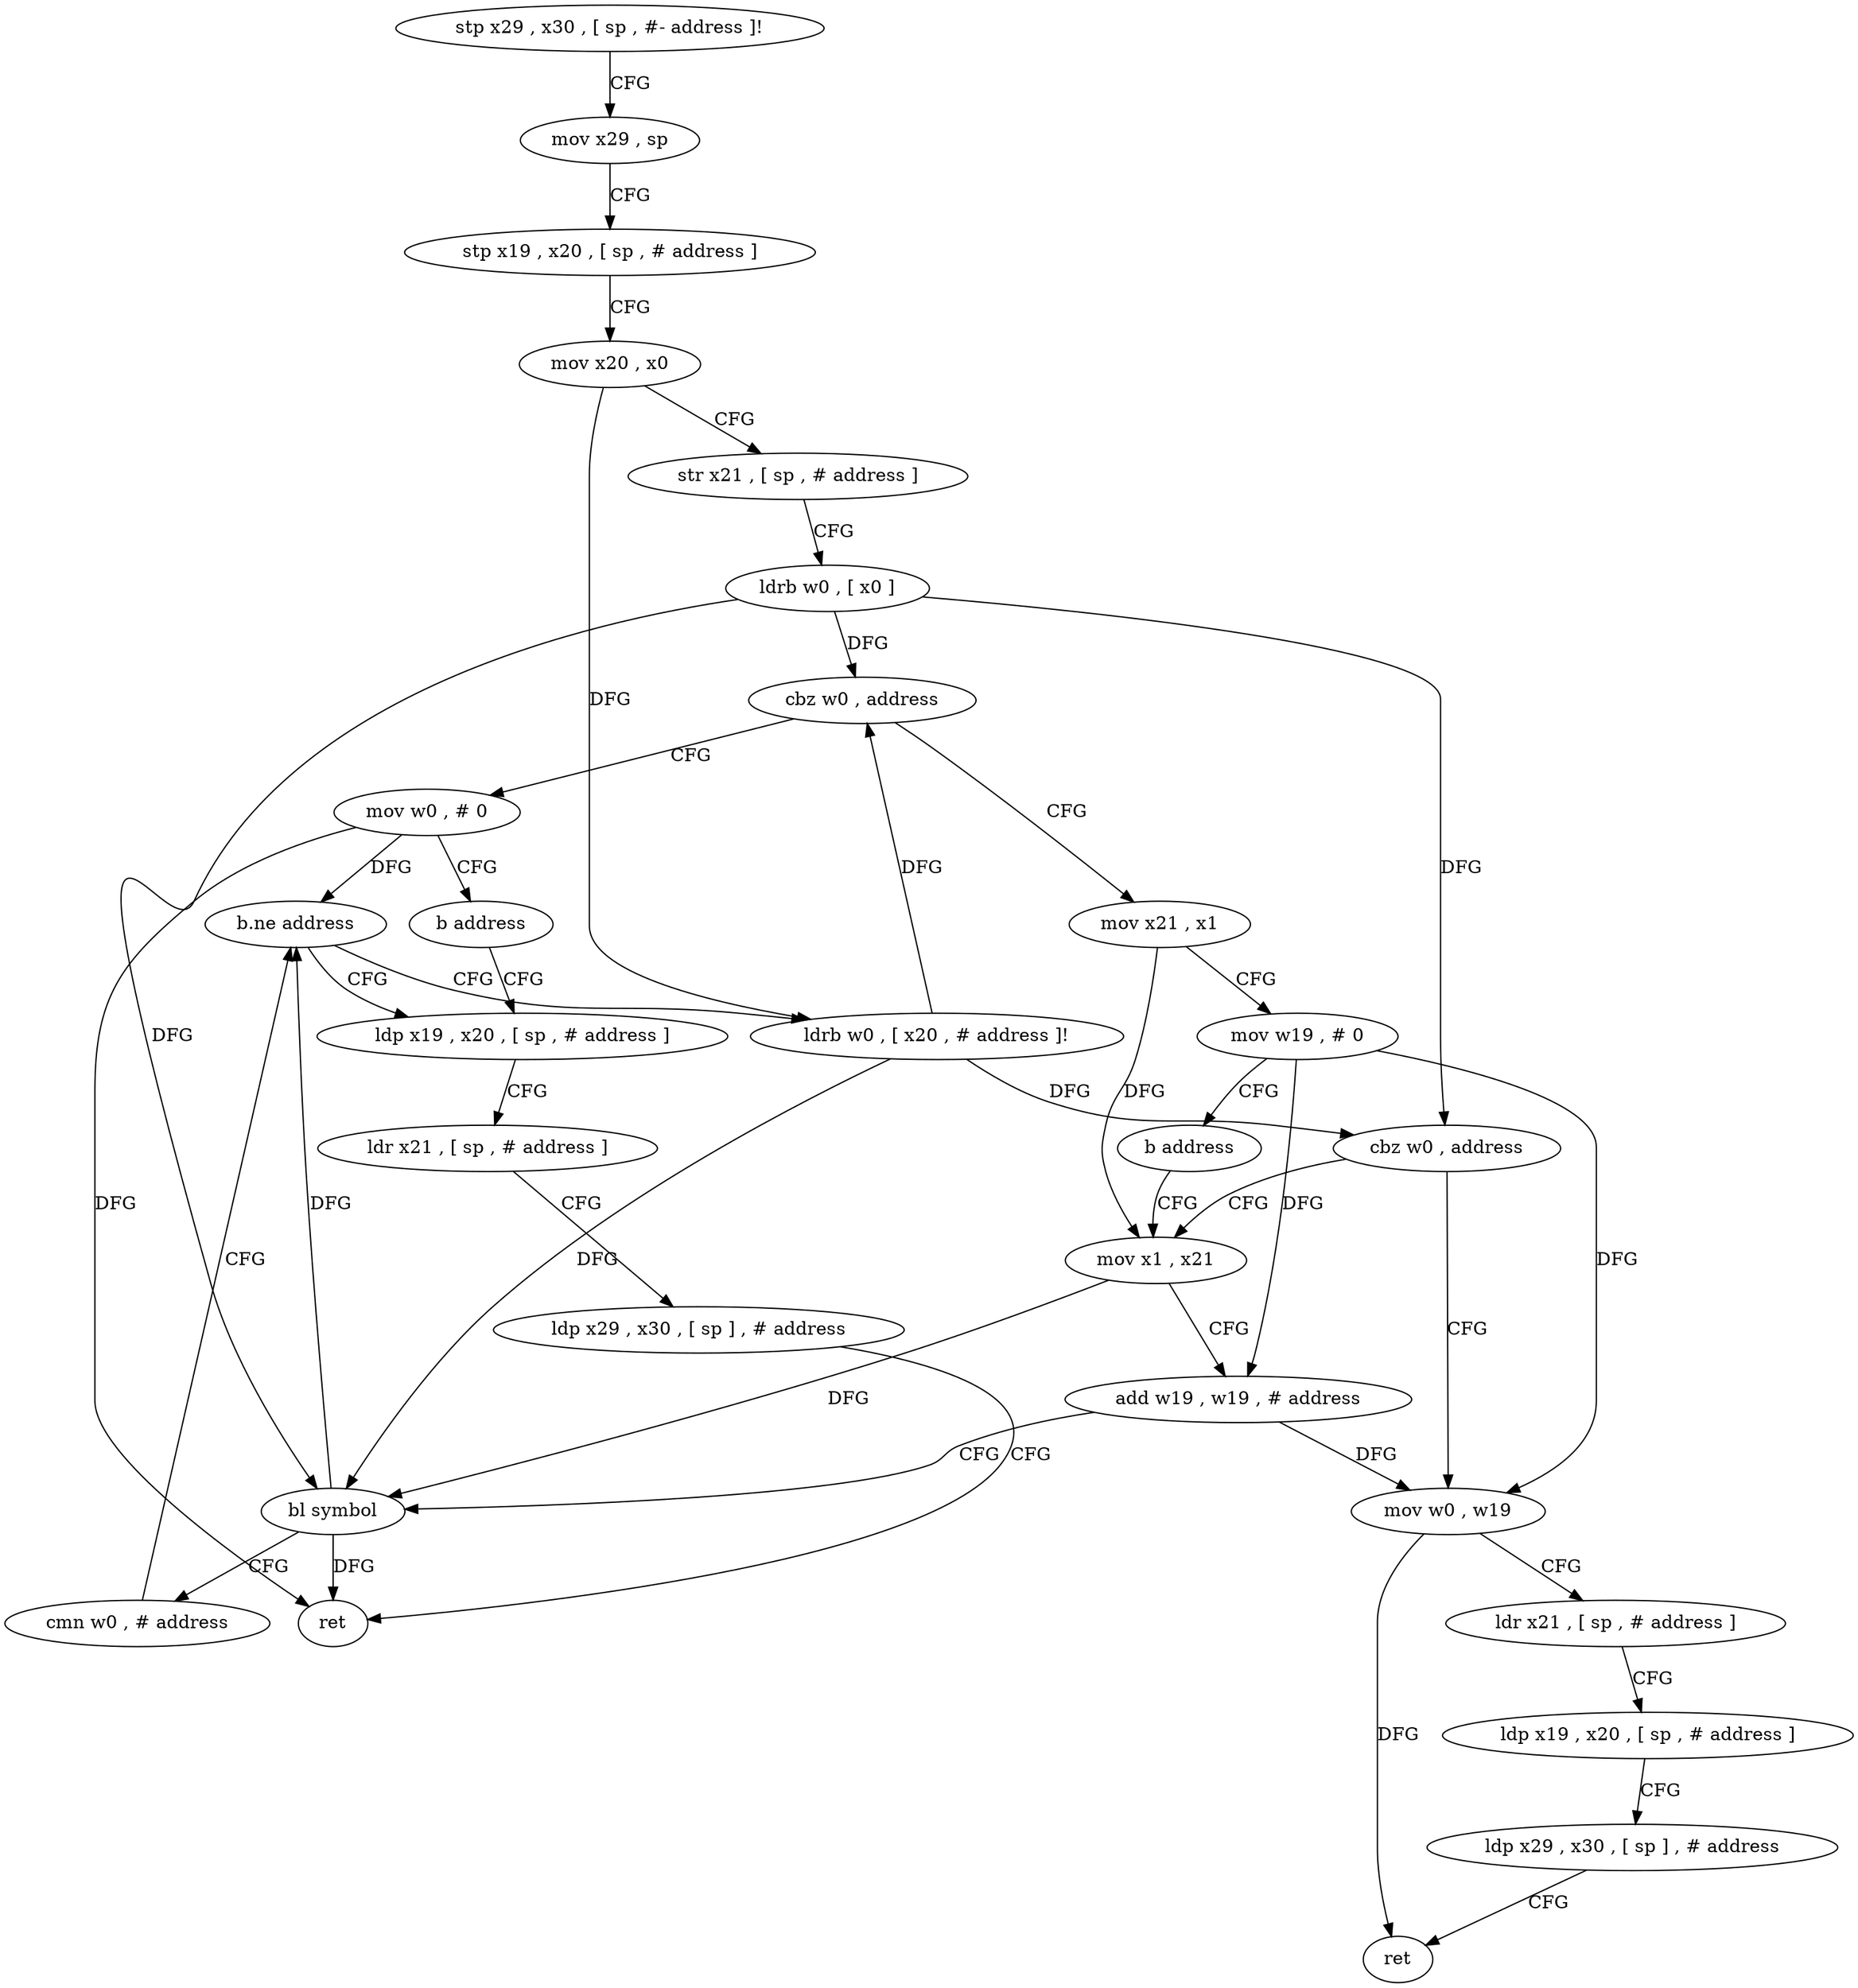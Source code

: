 digraph "func" {
"146480" [label = "stp x29 , x30 , [ sp , #- address ]!" ]
"146484" [label = "mov x29 , sp" ]
"146488" [label = "stp x19 , x20 , [ sp , # address ]" ]
"146492" [label = "mov x20 , x0" ]
"146496" [label = "str x21 , [ sp , # address ]" ]
"146500" [label = "ldrb w0 , [ x0 ]" ]
"146504" [label = "cbz w0 , address" ]
"146588" [label = "mov w0 , # 0" ]
"146508" [label = "mov x21 , x1" ]
"146592" [label = "b address" ]
"146548" [label = "ldp x19 , x20 , [ sp , # address ]" ]
"146512" [label = "mov w19 , # 0" ]
"146516" [label = "b address" ]
"146528" [label = "mov x1 , x21" ]
"146552" [label = "ldr x21 , [ sp , # address ]" ]
"146556" [label = "ldp x29 , x30 , [ sp ] , # address" ]
"146560" [label = "ret" ]
"146532" [label = "add w19 , w19 , # address" ]
"146536" [label = "bl symbol" ]
"146540" [label = "cmn w0 , # address" ]
"146544" [label = "b.ne address" ]
"146520" [label = "ldrb w0 , [ x20 , # address ]!" ]
"146524" [label = "cbz w0 , address" ]
"146568" [label = "mov w0 , w19" ]
"146572" [label = "ldr x21 , [ sp , # address ]" ]
"146576" [label = "ldp x19 , x20 , [ sp , # address ]" ]
"146580" [label = "ldp x29 , x30 , [ sp ] , # address" ]
"146584" [label = "ret" ]
"146480" -> "146484" [ label = "CFG" ]
"146484" -> "146488" [ label = "CFG" ]
"146488" -> "146492" [ label = "CFG" ]
"146492" -> "146496" [ label = "CFG" ]
"146492" -> "146520" [ label = "DFG" ]
"146496" -> "146500" [ label = "CFG" ]
"146500" -> "146504" [ label = "DFG" ]
"146500" -> "146536" [ label = "DFG" ]
"146500" -> "146524" [ label = "DFG" ]
"146504" -> "146588" [ label = "CFG" ]
"146504" -> "146508" [ label = "CFG" ]
"146588" -> "146592" [ label = "CFG" ]
"146588" -> "146560" [ label = "DFG" ]
"146588" -> "146544" [ label = "DFG" ]
"146508" -> "146512" [ label = "CFG" ]
"146508" -> "146528" [ label = "DFG" ]
"146592" -> "146548" [ label = "CFG" ]
"146548" -> "146552" [ label = "CFG" ]
"146512" -> "146516" [ label = "CFG" ]
"146512" -> "146532" [ label = "DFG" ]
"146512" -> "146568" [ label = "DFG" ]
"146516" -> "146528" [ label = "CFG" ]
"146528" -> "146532" [ label = "CFG" ]
"146528" -> "146536" [ label = "DFG" ]
"146552" -> "146556" [ label = "CFG" ]
"146556" -> "146560" [ label = "CFG" ]
"146532" -> "146536" [ label = "CFG" ]
"146532" -> "146568" [ label = "DFG" ]
"146536" -> "146540" [ label = "CFG" ]
"146536" -> "146560" [ label = "DFG" ]
"146536" -> "146544" [ label = "DFG" ]
"146540" -> "146544" [ label = "CFG" ]
"146544" -> "146520" [ label = "CFG" ]
"146544" -> "146548" [ label = "CFG" ]
"146520" -> "146524" [ label = "DFG" ]
"146520" -> "146504" [ label = "DFG" ]
"146520" -> "146536" [ label = "DFG" ]
"146524" -> "146568" [ label = "CFG" ]
"146524" -> "146528" [ label = "CFG" ]
"146568" -> "146572" [ label = "CFG" ]
"146568" -> "146584" [ label = "DFG" ]
"146572" -> "146576" [ label = "CFG" ]
"146576" -> "146580" [ label = "CFG" ]
"146580" -> "146584" [ label = "CFG" ]
}
